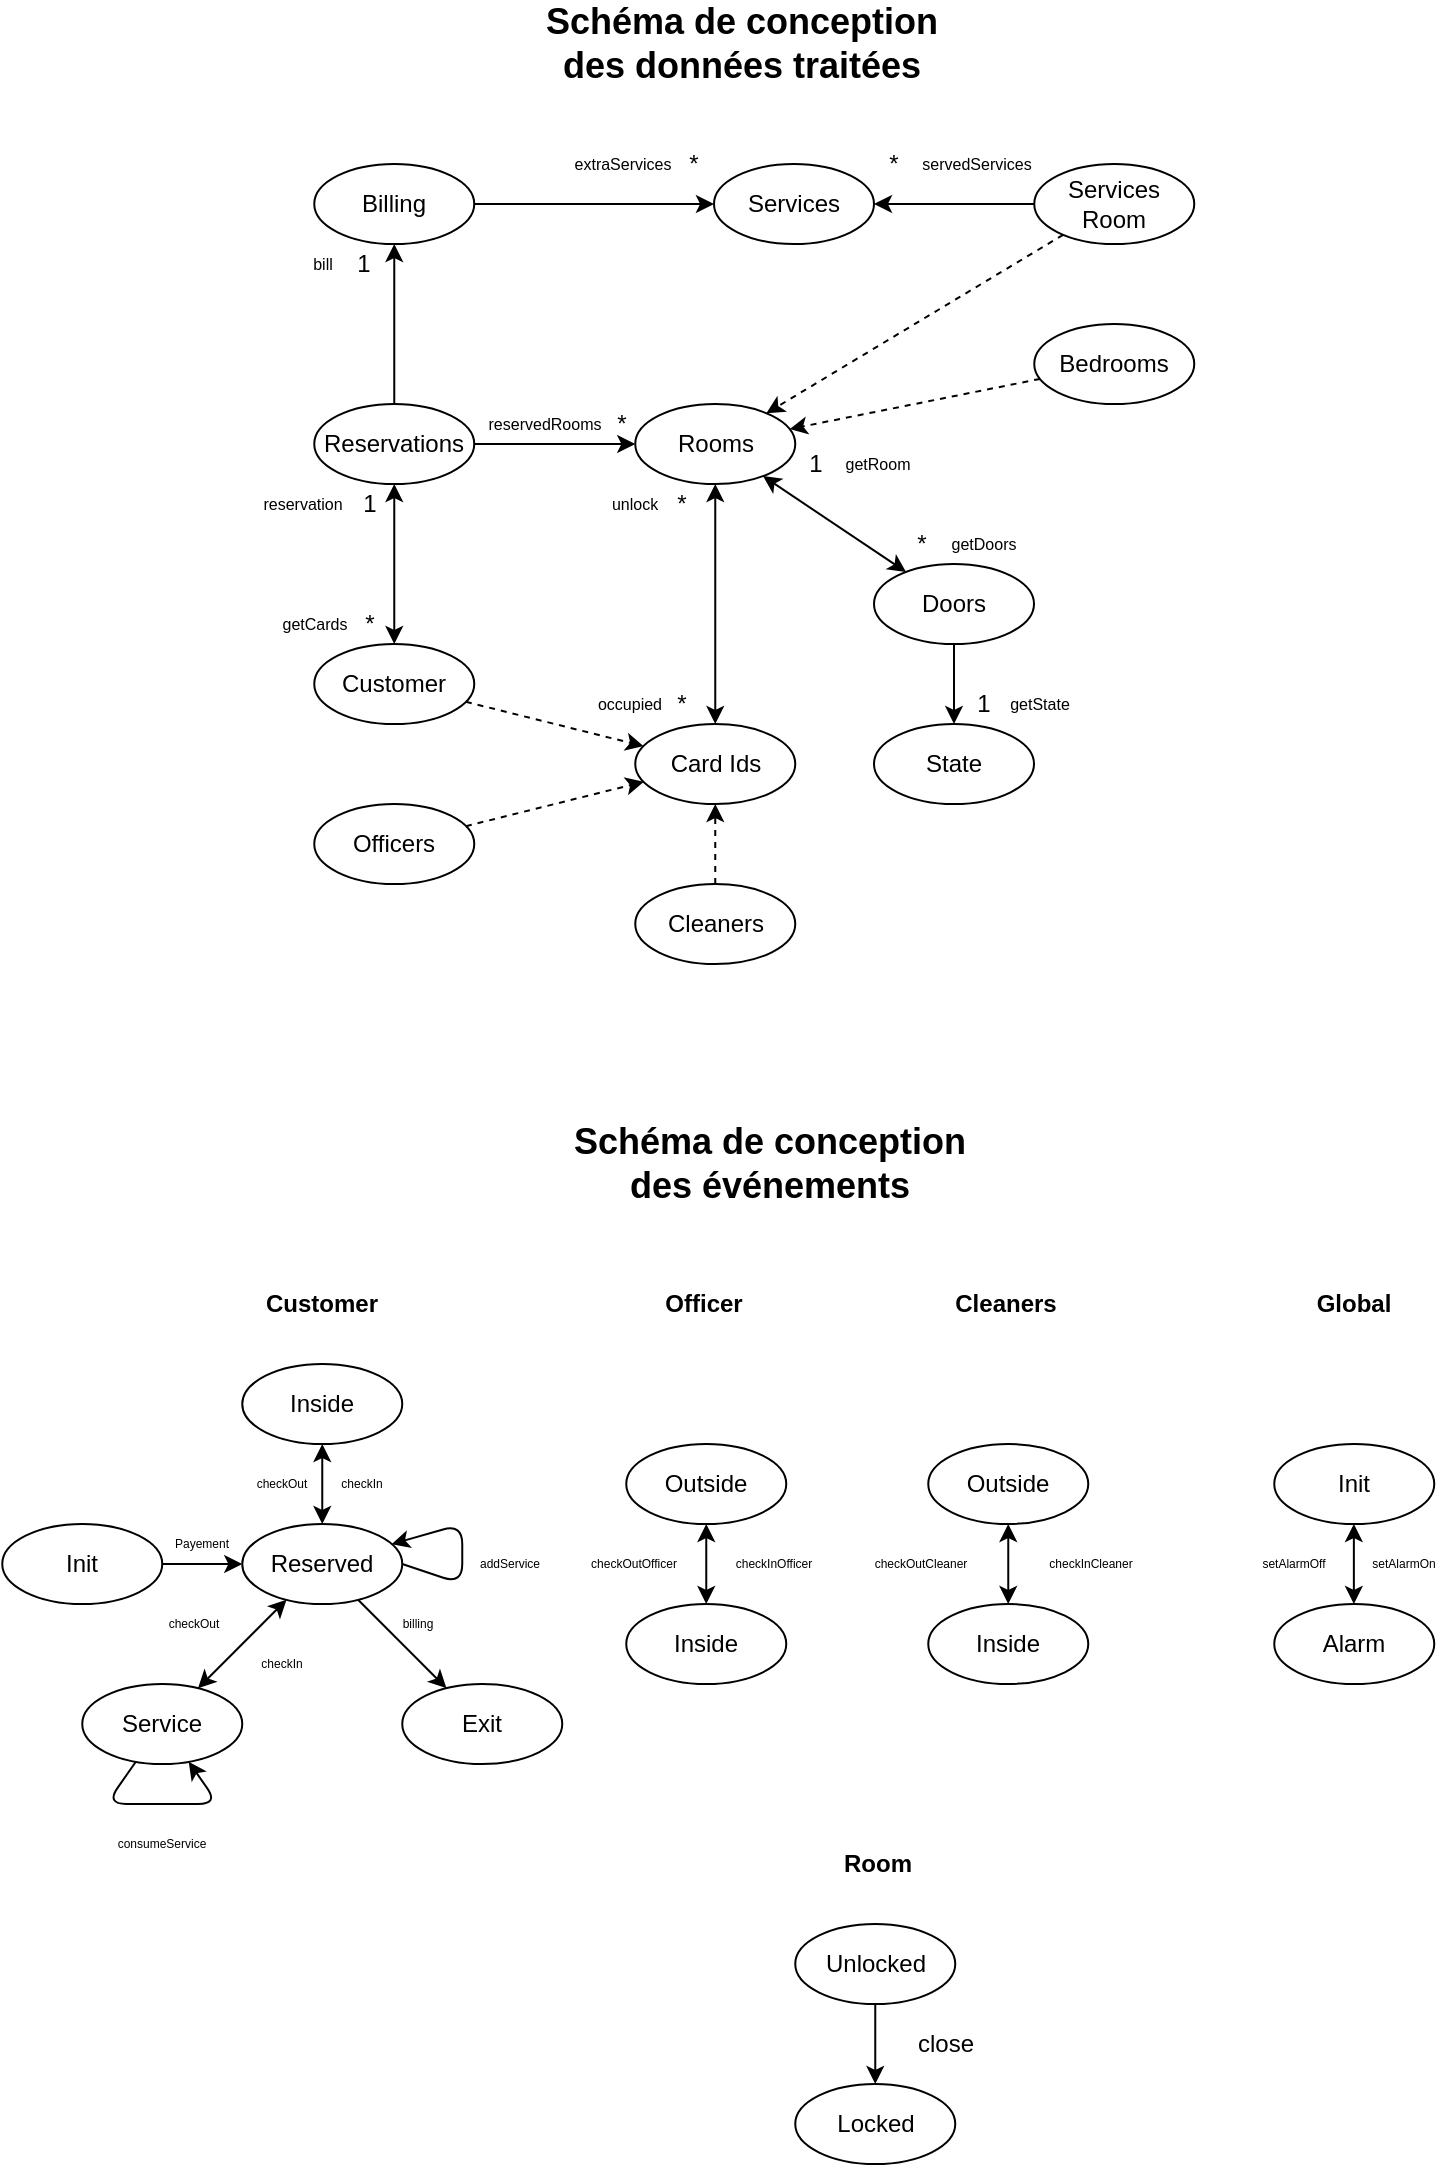 <mxfile version="13.7.9" type="device"><diagram id="mKZ3kIbZx4iA2IMD-GMo" name="Page-1"><mxGraphModel dx="981" dy="567" grid="0" gridSize="10" guides="1" tooltips="1" connect="1" arrows="1" fold="1" page="1" pageScale="1" pageWidth="827" pageHeight="1169" math="0" shadow="0"><root><mxCell id="0"/><mxCell id="1" parent="0"/><mxCell id="wAJNwWQqcgvi-j1PNpbh-5" value="Schéma de conception des données traitées" style="text;html=1;strokeColor=none;fillColor=none;align=center;verticalAlign=middle;whiteSpace=wrap;rounded=0;fontSize=18;fontStyle=1" parent="1" vertex="1"><mxGeometry x="304" y="50" width="220" height="20" as="geometry"/></mxCell><mxCell id="wAJNwWQqcgvi-j1PNpbh-41" value="Init" style="ellipse;whiteSpace=wrap;html=1;" parent="1" vertex="1"><mxGeometry x="44.13" y="800" width="80" height="40" as="geometry"/></mxCell><mxCell id="wAJNwWQqcgvi-j1PNpbh-49" value="Schéma de conception des événements" style="text;html=1;strokeColor=none;fillColor=none;align=center;verticalAlign=middle;whiteSpace=wrap;rounded=0;fontSize=18;fontStyle=1" parent="1" vertex="1"><mxGeometry x="318.13" y="610" width="220" height="20" as="geometry"/></mxCell><mxCell id="wAJNwWQqcgvi-j1PNpbh-52" value="Reserved" style="ellipse;whiteSpace=wrap;html=1;" parent="1" vertex="1"><mxGeometry x="164.13" y="800" width="80" height="40" as="geometry"/></mxCell><mxCell id="wAJNwWQqcgvi-j1PNpbh-53" value="" style="endArrow=classic;html=1;fontSize=18;" parent="1" source="wAJNwWQqcgvi-j1PNpbh-41" target="wAJNwWQqcgvi-j1PNpbh-52" edge="1"><mxGeometry width="50" height="50" relative="1" as="geometry"><mxPoint x="119.13" y="950" as="sourcePoint"/><mxPoint x="169.13" y="900" as="targetPoint"/></mxGeometry></mxCell><mxCell id="wAJNwWQqcgvi-j1PNpbh-54" value="&lt;font style=&quot;font-size: 6px;&quot;&gt;Payement&lt;/font&gt;" style="text;html=1;strokeColor=none;fillColor=none;align=center;verticalAlign=middle;whiteSpace=wrap;rounded=0;fontSize=6;" parent="1" vertex="1"><mxGeometry x="124.13" y="800" width="40" height="20" as="geometry"/></mxCell><mxCell id="wAJNwWQqcgvi-j1PNpbh-55" value="Inside" style="ellipse;whiteSpace=wrap;html=1;" parent="1" vertex="1"><mxGeometry x="164.13" y="720" width="80" height="40" as="geometry"/></mxCell><mxCell id="wAJNwWQqcgvi-j1PNpbh-56" value="" style="endArrow=classic;html=1;fontSize=18;startArrow=classic;startFill=1;" parent="1" source="wAJNwWQqcgvi-j1PNpbh-52" target="wAJNwWQqcgvi-j1PNpbh-55" edge="1"><mxGeometry width="50" height="50" relative="1" as="geometry"><mxPoint x="174.13" y="750" as="sourcePoint"/><mxPoint x="214.13" y="750" as="targetPoint"/></mxGeometry></mxCell><mxCell id="wAJNwWQqcgvi-j1PNpbh-57" value="&lt;font style=&quot;font-size: 6px;&quot;&gt;checkIn&lt;/font&gt;" style="text;html=1;strokeColor=none;fillColor=none;align=center;verticalAlign=middle;whiteSpace=wrap;rounded=0;fontSize=6;" parent="1" vertex="1"><mxGeometry x="204.13" y="770" width="40" height="20" as="geometry"/></mxCell><mxCell id="wAJNwWQqcgvi-j1PNpbh-61" value="&lt;font style=&quot;font-size: 6px;&quot;&gt;checkOut&lt;/font&gt;" style="text;html=1;strokeColor=none;fillColor=none;align=center;verticalAlign=middle;whiteSpace=wrap;rounded=0;fontSize=6;" parent="1" vertex="1"><mxGeometry x="164.13" y="770" width="40" height="20" as="geometry"/></mxCell><mxCell id="wAJNwWQqcgvi-j1PNpbh-64" value="Service" style="ellipse;whiteSpace=wrap;html=1;" parent="1" vertex="1"><mxGeometry x="84.13" y="880" width="80" height="40" as="geometry"/></mxCell><mxCell id="wAJNwWQqcgvi-j1PNpbh-65" value="" style="endArrow=classic;html=1;fontSize=18;startArrow=classic;startFill=1;" parent="1" source="wAJNwWQqcgvi-j1PNpbh-52" target="wAJNwWQqcgvi-j1PNpbh-64" edge="1"><mxGeometry width="50" height="50" relative="1" as="geometry"><mxPoint x="247.412" y="818.906" as="sourcePoint"/><mxPoint x="300.848" y="801.094" as="targetPoint"/></mxGeometry></mxCell><mxCell id="wAJNwWQqcgvi-j1PNpbh-66" value="&lt;font style=&quot;font-size: 6px&quot;&gt;checkIn&lt;/font&gt;" style="text;html=1;strokeColor=none;fillColor=none;align=center;verticalAlign=middle;whiteSpace=wrap;rounded=0;fontSize=6;" parent="1" vertex="1"><mxGeometry x="164.13" y="860" width="40" height="20" as="geometry"/></mxCell><mxCell id="wAJNwWQqcgvi-j1PNpbh-67" value="&lt;font style=&quot;font-size: 6px&quot;&gt;checkOut&lt;/font&gt;" style="text;html=1;strokeColor=none;fillColor=none;align=center;verticalAlign=middle;whiteSpace=wrap;rounded=0;fontSize=6;" parent="1" vertex="1"><mxGeometry x="116.13" y="840" width="48" height="20" as="geometry"/></mxCell><mxCell id="wAJNwWQqcgvi-j1PNpbh-68" value="" style="endArrow=classic;html=1;fontSize=18;" parent="1" source="wAJNwWQqcgvi-j1PNpbh-64" target="wAJNwWQqcgvi-j1PNpbh-64" edge="1"><mxGeometry width="50" height="50" relative="1" as="geometry"><mxPoint x="250.13" y="920" as="sourcePoint"/><mxPoint x="296.13" y="900" as="targetPoint"/><Array as="points"><mxPoint x="96.13" y="940"/><mxPoint x="152.13" y="940"/></Array></mxGeometry></mxCell><mxCell id="wAJNwWQqcgvi-j1PNpbh-69" value="&lt;font style=&quot;font-size: 6px;&quot;&gt;consumeService&lt;/font&gt;" style="text;html=1;strokeColor=none;fillColor=none;align=center;verticalAlign=middle;whiteSpace=wrap;rounded=0;fontSize=6;" parent="1" vertex="1"><mxGeometry x="100.13" y="950" width="48" height="20" as="geometry"/></mxCell><mxCell id="wAJNwWQqcgvi-j1PNpbh-70" value="Exit" style="ellipse;whiteSpace=wrap;html=1;" parent="1" vertex="1"><mxGeometry x="244.13" y="880" width="80" height="40" as="geometry"/></mxCell><mxCell id="wAJNwWQqcgvi-j1PNpbh-71" value="" style="endArrow=classic;html=1;fontSize=18;" parent="1" source="wAJNwWQqcgvi-j1PNpbh-52" target="wAJNwWQqcgvi-j1PNpbh-70" edge="1"><mxGeometry width="50" height="50" relative="1" as="geometry"><mxPoint x="231.1" y="847.635" as="sourcePoint"/><mxPoint x="188.13" y="880" as="targetPoint"/></mxGeometry></mxCell><mxCell id="wAJNwWQqcgvi-j1PNpbh-72" value="&lt;font style=&quot;font-size: 6px&quot;&gt;billing&lt;/font&gt;" style="text;html=1;strokeColor=none;fillColor=none;align=center;verticalAlign=middle;whiteSpace=wrap;rounded=0;fontSize=6;" parent="1" vertex="1"><mxGeometry x="242.13" y="840" width="20" height="20" as="geometry"/></mxCell><mxCell id="wAJNwWQqcgvi-j1PNpbh-73" value="" style="endArrow=classic;html=1;fontSize=18;exitX=1;exitY=0.5;exitDx=0;exitDy=0;" parent="1" source="wAJNwWQqcgvi-j1PNpbh-52" target="wAJNwWQqcgvi-j1PNpbh-52" edge="1"><mxGeometry width="50" height="50" relative="1" as="geometry"><mxPoint x="278.13" y="889.6" as="sourcePoint"/><mxPoint x="244.13" y="880" as="targetPoint"/><Array as="points"><mxPoint x="274.13" y="830"/><mxPoint x="274.13" y="800"/></Array></mxGeometry></mxCell><mxCell id="wAJNwWQqcgvi-j1PNpbh-74" value="addService" style="text;html=1;strokeColor=none;fillColor=none;align=center;verticalAlign=middle;whiteSpace=wrap;rounded=0;fontSize=6;" parent="1" vertex="1"><mxGeometry x="278.13" y="810" width="40" height="20" as="geometry"/></mxCell><mxCell id="wAJNwWQqcgvi-j1PNpbh-75" value="&lt;font style=&quot;font-size: 12px&quot;&gt;&lt;b&gt;Customer&lt;/b&gt;&lt;/font&gt;" style="text;html=1;strokeColor=none;fillColor=none;align=center;verticalAlign=middle;whiteSpace=wrap;rounded=0;fontSize=6;" parent="1" vertex="1"><mxGeometry x="164.13" y="680" width="80" height="20" as="geometry"/></mxCell><mxCell id="wAJNwWQqcgvi-j1PNpbh-76" value="&lt;font style=&quot;font-size: 12px&quot;&gt;&lt;b&gt;Officer&lt;/b&gt;&lt;/font&gt;" style="text;html=1;strokeColor=none;fillColor=none;align=center;verticalAlign=middle;whiteSpace=wrap;rounded=0;fontSize=6;" parent="1" vertex="1"><mxGeometry x="370.13" y="680" width="50" height="20" as="geometry"/></mxCell><mxCell id="wAJNwWQqcgvi-j1PNpbh-77" value="&lt;font style=&quot;font-size: 12px&quot;&gt;&lt;b&gt;Cleaners&lt;/b&gt;&lt;/font&gt;" style="text;html=1;strokeColor=none;fillColor=none;align=center;verticalAlign=middle;whiteSpace=wrap;rounded=0;fontSize=6;" parent="1" vertex="1"><mxGeometry x="506.13" y="680" width="80" height="20" as="geometry"/></mxCell><mxCell id="wAJNwWQqcgvi-j1PNpbh-78" value="&lt;font style=&quot;font-size: 12px&quot;&gt;&lt;b&gt;Global&lt;/b&gt;&lt;/font&gt;" style="text;html=1;strokeColor=none;fillColor=none;align=center;verticalAlign=middle;whiteSpace=wrap;rounded=0;fontSize=6;" parent="1" vertex="1"><mxGeometry x="680.13" y="680" width="80" height="20" as="geometry"/></mxCell><mxCell id="wAJNwWQqcgvi-j1PNpbh-79" value="Outside" style="ellipse;whiteSpace=wrap;html=1;" parent="1" vertex="1"><mxGeometry x="356.13" y="760" width="80" height="40" as="geometry"/></mxCell><mxCell id="wAJNwWQqcgvi-j1PNpbh-82" value="Inside" style="ellipse;whiteSpace=wrap;html=1;" parent="1" vertex="1"><mxGeometry x="356.13" y="840" width="80" height="40" as="geometry"/></mxCell><mxCell id="wAJNwWQqcgvi-j1PNpbh-83" value="" style="endArrow=classic;html=1;fontSize=18;startArrow=classic;startFill=1;" parent="1" source="wAJNwWQqcgvi-j1PNpbh-79" target="wAJNwWQqcgvi-j1PNpbh-82" edge="1"><mxGeometry width="50" height="50" relative="1" as="geometry"><mxPoint x="148.241" y="847.889" as="sourcePoint"/><mxPoint x="104.019" y="892.111" as="targetPoint"/></mxGeometry></mxCell><mxCell id="wAJNwWQqcgvi-j1PNpbh-84" value="&lt;font style=&quot;font-size: 6px&quot;&gt;checkInOfficer&lt;/font&gt;" style="text;html=1;strokeColor=none;fillColor=none;align=center;verticalAlign=middle;whiteSpace=wrap;rounded=0;fontSize=6;" parent="1" vertex="1"><mxGeometry x="410.13" y="810" width="40" height="20" as="geometry"/></mxCell><mxCell id="wAJNwWQqcgvi-j1PNpbh-85" value="&lt;font style=&quot;font-size: 6px&quot;&gt;checkOutOfficer&lt;/font&gt;" style="text;html=1;strokeColor=none;fillColor=none;align=center;verticalAlign=middle;whiteSpace=wrap;rounded=0;fontSize=6;" parent="1" vertex="1"><mxGeometry x="340.13" y="810" width="40" height="20" as="geometry"/></mxCell><mxCell id="wAJNwWQqcgvi-j1PNpbh-93" value="Outside" style="ellipse;whiteSpace=wrap;html=1;" parent="1" vertex="1"><mxGeometry x="507.13" y="760" width="80" height="40" as="geometry"/></mxCell><mxCell id="wAJNwWQqcgvi-j1PNpbh-94" value="Inside" style="ellipse;whiteSpace=wrap;html=1;" parent="1" vertex="1"><mxGeometry x="507.13" y="840" width="80" height="40" as="geometry"/></mxCell><mxCell id="wAJNwWQqcgvi-j1PNpbh-95" value="" style="endArrow=classic;html=1;fontSize=18;startArrow=classic;startFill=1;" parent="1" source="wAJNwWQqcgvi-j1PNpbh-93" target="wAJNwWQqcgvi-j1PNpbh-94" edge="1"><mxGeometry width="50" height="50" relative="1" as="geometry"><mxPoint x="299.241" y="847.889" as="sourcePoint"/><mxPoint x="255.019" y="892.111" as="targetPoint"/></mxGeometry></mxCell><mxCell id="wAJNwWQqcgvi-j1PNpbh-96" value="&lt;font style=&quot;font-size: 6px&quot;&gt;checkInCleaner&lt;/font&gt;" style="text;html=1;strokeColor=none;fillColor=none;align=center;verticalAlign=middle;whiteSpace=wrap;rounded=0;fontSize=6;" parent="1" vertex="1"><mxGeometry x="561.13" y="810" width="55" height="20" as="geometry"/></mxCell><mxCell id="wAJNwWQqcgvi-j1PNpbh-97" value="&lt;font style=&quot;font-size: 6px&quot;&gt;checkOutCleaner&lt;/font&gt;" style="text;html=1;strokeColor=none;fillColor=none;align=center;verticalAlign=middle;whiteSpace=wrap;rounded=0;fontSize=6;" parent="1" vertex="1"><mxGeometry x="476.13" y="810" width="55" height="20" as="geometry"/></mxCell><mxCell id="wAJNwWQqcgvi-j1PNpbh-98" value="Init" style="ellipse;whiteSpace=wrap;html=1;" parent="1" vertex="1"><mxGeometry x="680.13" y="760" width="80" height="40" as="geometry"/></mxCell><mxCell id="wAJNwWQqcgvi-j1PNpbh-101" value="" style="endArrow=classic;html=1;fontSize=18;startArrow=classic;startFill=1;" parent="1" edge="1"><mxGeometry width="50" height="50" relative="1" as="geometry"><mxPoint x="719.93" y="800" as="sourcePoint"/><mxPoint x="719.93" y="840" as="targetPoint"/></mxGeometry></mxCell><mxCell id="wAJNwWQqcgvi-j1PNpbh-102" value="Alarm" style="ellipse;whiteSpace=wrap;html=1;" parent="1" vertex="1"><mxGeometry x="680.13" y="840" width="80" height="40" as="geometry"/></mxCell><mxCell id="wAJNwWQqcgvi-j1PNpbh-103" value="&lt;font style=&quot;font-size: 6px&quot;&gt;setAlarmOff&lt;/font&gt;" style="text;html=1;strokeColor=none;fillColor=none;align=center;verticalAlign=middle;whiteSpace=wrap;rounded=0;fontSize=6;" parent="1" vertex="1"><mxGeometry x="670.13" y="810" width="40" height="20" as="geometry"/></mxCell><mxCell id="wAJNwWQqcgvi-j1PNpbh-104" value="&lt;font style=&quot;font-size: 6px&quot;&gt;setAlarmOn&lt;/font&gt;" style="text;html=1;strokeColor=none;fillColor=none;align=center;verticalAlign=middle;whiteSpace=wrap;rounded=0;fontSize=6;" parent="1" vertex="1"><mxGeometry x="730.13" y="810" width="30" height="20" as="geometry"/></mxCell><mxCell id="L7_stNVP262g_JaX8nao-1" value="&lt;span style=&quot;text-align: left&quot;&gt;Services Room&lt;/span&gt;" style="ellipse;whiteSpace=wrap;html=1;" parent="1" vertex="1"><mxGeometry x="560.13" y="120" width="80" height="40" as="geometry"/></mxCell><mxCell id="L7_stNVP262g_JaX8nao-2" value="Customer" style="ellipse;whiteSpace=wrap;html=1;" parent="1" vertex="1"><mxGeometry x="200.13" y="360" width="80" height="40" as="geometry"/></mxCell><mxCell id="L7_stNVP262g_JaX8nao-3" value="Officers" style="ellipse;whiteSpace=wrap;html=1;" parent="1" vertex="1"><mxGeometry x="200.13" y="440" width="80" height="40" as="geometry"/></mxCell><mxCell id="L7_stNVP262g_JaX8nao-4" value="Cleaners" style="ellipse;whiteSpace=wrap;html=1;" parent="1" vertex="1"><mxGeometry x="360.63" y="480" width="80" height="40" as="geometry"/></mxCell><mxCell id="L7_stNVP262g_JaX8nao-5" value="Card Ids" style="ellipse;whiteSpace=wrap;html=1;" parent="1" vertex="1"><mxGeometry x="360.63" y="400" width="80" height="40" as="geometry"/></mxCell><mxCell id="L7_stNVP262g_JaX8nao-6" value="&lt;span style=&quot;text-align: left&quot;&gt;Bedrooms&lt;/span&gt;" style="ellipse;whiteSpace=wrap;html=1;" parent="1" vertex="1"><mxGeometry x="560.13" y="200" width="80" height="40" as="geometry"/></mxCell><mxCell id="L7_stNVP262g_JaX8nao-7" value="&lt;span style=&quot;text-align: left&quot;&gt;Rooms&lt;/span&gt;" style="ellipse;whiteSpace=wrap;html=1;" parent="1" vertex="1"><mxGeometry x="360.63" y="240" width="80" height="40" as="geometry"/></mxCell><mxCell id="L7_stNVP262g_JaX8nao-8" value="" style="endArrow=classic;html=1;dashed=1;" parent="1" source="L7_stNVP262g_JaX8nao-3" target="L7_stNVP262g_JaX8nao-5" edge="1"><mxGeometry width="50" height="50" relative="1" as="geometry"><mxPoint x="322.75" y="490" as="sourcePoint"/><mxPoint x="372.75" y="440" as="targetPoint"/></mxGeometry></mxCell><mxCell id="L7_stNVP262g_JaX8nao-9" value="" style="endArrow=classic;html=1;dashed=1;" parent="1" source="L7_stNVP262g_JaX8nao-4" target="L7_stNVP262g_JaX8nao-5" edge="1"><mxGeometry width="50" height="50" relative="1" as="geometry"><mxPoint x="310.969" y="516.979" as="sourcePoint"/><mxPoint x="367.343" y="458.038" as="targetPoint"/></mxGeometry></mxCell><mxCell id="L7_stNVP262g_JaX8nao-10" value="" style="endArrow=classic;html=1;dashed=1;" parent="1" source="L7_stNVP262g_JaX8nao-2" target="L7_stNVP262g_JaX8nao-5" edge="1"><mxGeometry width="50" height="50" relative="1" as="geometry"><mxPoint x="272.804" y="515.064" as="sourcePoint"/><mxPoint x="263.873" y="459.939" as="targetPoint"/></mxGeometry></mxCell><mxCell id="L7_stNVP262g_JaX8nao-11" value="" style="endArrow=classic;html=1;dashed=1;" parent="1" source="L7_stNVP262g_JaX8nao-1" target="L7_stNVP262g_JaX8nao-7" edge="1"><mxGeometry width="50" height="50" relative="1" as="geometry"><mxPoint x="498.302" y="417.627" as="sourcePoint"/><mxPoint x="429.909" y="357.381" as="targetPoint"/></mxGeometry></mxCell><mxCell id="L7_stNVP262g_JaX8nao-12" value="" style="endArrow=classic;html=1;dashed=1;" parent="1" source="L7_stNVP262g_JaX8nao-6" target="L7_stNVP262g_JaX8nao-7" edge="1"><mxGeometry width="50" height="50" relative="1" as="geometry"><mxPoint x="654.338" y="410.664" as="sourcePoint"/><mxPoint x="681.783" y="359.321" as="targetPoint"/></mxGeometry></mxCell><mxCell id="L7_stNVP262g_JaX8nao-14" value="Reservations" style="ellipse;whiteSpace=wrap;html=1;" parent="1" vertex="1"><mxGeometry x="200.13" y="240" width="80" height="40" as="geometry"/></mxCell><mxCell id="L7_stNVP262g_JaX8nao-15" value="Billing" style="ellipse;whiteSpace=wrap;html=1;" parent="1" vertex="1"><mxGeometry x="200.13" y="120" width="80" height="40" as="geometry"/></mxCell><mxCell id="L7_stNVP262g_JaX8nao-17" value="" style="endArrow=classic;html=1;" parent="1" source="L7_stNVP262g_JaX8nao-14" target="L7_stNVP262g_JaX8nao-15" edge="1"><mxGeometry width="50" height="50" relative="1" as="geometry"><mxPoint x="73.75" y="280" as="sourcePoint"/><mxPoint x="73.75" y="240" as="targetPoint"/></mxGeometry></mxCell><mxCell id="L7_stNVP262g_JaX8nao-18" value="1" style="text;html=1;strokeColor=none;fillColor=none;align=center;verticalAlign=middle;whiteSpace=wrap;rounded=0;" parent="1" vertex="1"><mxGeometry x="215" y="160" width="20" height="20" as="geometry"/></mxCell><mxCell id="L7_stNVP262g_JaX8nao-19" value="bill" style="text;html=1;align=center;verticalAlign=middle;resizable=0;points=[];autosize=1;fontSize=8;" parent="1" vertex="1"><mxGeometry x="189.13" y="160" width="30" height="20" as="geometry"/></mxCell><mxCell id="L7_stNVP262g_JaX8nao-20" value="&lt;span style=&quot;text-align: left&quot;&gt;Services&lt;/span&gt;" style="ellipse;whiteSpace=wrap;html=1;" parent="1" vertex="1"><mxGeometry x="400" y="120" width="80" height="40" as="geometry"/></mxCell><mxCell id="L7_stNVP262g_JaX8nao-21" value="*" style="text;html=1;strokeColor=none;fillColor=none;align=center;verticalAlign=middle;whiteSpace=wrap;rounded=0;" parent="1" vertex="1"><mxGeometry x="480" y="110" width="20" height="20" as="geometry"/></mxCell><mxCell id="L7_stNVP262g_JaX8nao-22" style="rounded=0;orthogonalLoop=1;jettySize=auto;html=1;exitX=1;exitY=0.5;exitDx=0;exitDy=0;" parent="1" source="L7_stNVP262g_JaX8nao-15" target="L7_stNVP262g_JaX8nao-20" edge="1"><mxGeometry relative="1" as="geometry"><mxPoint x="317.25" y="150.0" as="sourcePoint"/><mxPoint x="363.25" y="150" as="targetPoint"/></mxGeometry></mxCell><mxCell id="L7_stNVP262g_JaX8nao-23" value="*" style="text;html=1;strokeColor=none;fillColor=none;align=center;verticalAlign=middle;whiteSpace=wrap;rounded=0;" parent="1" vertex="1"><mxGeometry x="380.13" y="110" width="20" height="20" as="geometry"/></mxCell><mxCell id="L7_stNVP262g_JaX8nao-24" value="extraServices" style="text;html=1;align=center;verticalAlign=middle;resizable=0;points=[];autosize=1;fontSize=8;" parent="1" vertex="1"><mxGeometry x="324.13" y="110" width="60" height="20" as="geometry"/></mxCell><mxCell id="L7_stNVP262g_JaX8nao-25" value="servedServices" style="text;html=1;align=center;verticalAlign=middle;resizable=0;points=[];autosize=1;fontSize=8;" parent="1" vertex="1"><mxGeometry x="496" y="110" width="70" height="20" as="geometry"/></mxCell><mxCell id="L7_stNVP262g_JaX8nao-26" style="rounded=0;orthogonalLoop=1;jettySize=auto;html=1;" parent="1" source="L7_stNVP262g_JaX8nao-1" target="L7_stNVP262g_JaX8nao-20" edge="1"><mxGeometry relative="1" as="geometry"><mxPoint x="572.62" y="240" as="sourcePoint"/><mxPoint x="572.62" y="170.0" as="targetPoint"/></mxGeometry></mxCell><mxCell id="L7_stNVP262g_JaX8nao-31" value="" style="endArrow=classic;html=1;startArrow=classic;startFill=1;" parent="1" source="L7_stNVP262g_JaX8nao-14" target="L7_stNVP262g_JaX8nao-2" edge="1"><mxGeometry width="50" height="50" relative="1" as="geometry"><mxPoint x="28.75" y="250.0" as="sourcePoint"/><mxPoint x="28.75" y="330.0" as="targetPoint"/></mxGeometry></mxCell><mxCell id="L7_stNVP262g_JaX8nao-32" value="*" style="text;html=1;strokeColor=none;fillColor=none;align=center;verticalAlign=middle;whiteSpace=wrap;rounded=0;" parent="1" vertex="1"><mxGeometry x="218.13" y="340" width="20" height="20" as="geometry"/></mxCell><mxCell id="L7_stNVP262g_JaX8nao-33" value="1" style="text;html=1;strokeColor=none;fillColor=none;align=center;verticalAlign=middle;whiteSpace=wrap;rounded=0;" parent="1" vertex="1"><mxGeometry x="218.13" y="280" width="20" height="20" as="geometry"/></mxCell><mxCell id="L7_stNVP262g_JaX8nao-34" value="reservation" style="text;html=1;align=center;verticalAlign=middle;resizable=0;points=[];autosize=1;fontSize=8;" parent="1" vertex="1"><mxGeometry x="164.13" y="280" width="60" height="20" as="geometry"/></mxCell><mxCell id="L7_stNVP262g_JaX8nao-35" value="getCards" style="text;html=1;align=center;verticalAlign=middle;resizable=0;points=[];autosize=1;fontSize=8;" parent="1" vertex="1"><mxGeometry x="175" y="340" width="50" height="20" as="geometry"/></mxCell><mxCell id="L7_stNVP262g_JaX8nao-38" value="" style="endArrow=classic;html=1;startArrow=classic;startFill=1;" parent="1" source="L7_stNVP262g_JaX8nao-5" target="L7_stNVP262g_JaX8nao-7" edge="1"><mxGeometry width="50" height="50" relative="1" as="geometry"><mxPoint x="532.62" y="575.0" as="sourcePoint"/><mxPoint x="676.62" y="575.0" as="targetPoint"/></mxGeometry></mxCell><mxCell id="L7_stNVP262g_JaX8nao-40" value="unlock" style="text;html=1;strokeColor=none;fillColor=none;align=center;verticalAlign=middle;whiteSpace=wrap;rounded=0;fontSize=8;" parent="1" vertex="1"><mxGeometry x="342.7" y="280" width="34.87" height="20" as="geometry"/></mxCell><mxCell id="L7_stNVP262g_JaX8nao-41" value="occupied" style="text;html=1;strokeColor=none;fillColor=none;align=center;verticalAlign=middle;whiteSpace=wrap;rounded=0;fontSize=8;" parent="1" vertex="1"><mxGeometry x="340.13" y="380" width="35.87" height="20" as="geometry"/></mxCell><mxCell id="L7_stNVP262g_JaX8nao-42" value="*" style="text;html=1;strokeColor=none;fillColor=none;align=center;verticalAlign=middle;whiteSpace=wrap;rounded=0;" parent="1" vertex="1"><mxGeometry x="374.13" y="380" width="20" height="20" as="geometry"/></mxCell><mxCell id="Lv4q73CTJthylkNsShpD-2" value="getState" style="text;html=1;strokeColor=none;fillColor=none;align=center;verticalAlign=middle;whiteSpace=wrap;rounded=0;fontSize=8;" vertex="1" parent="1"><mxGeometry x="538.13" y="380" width="50" height="20" as="geometry"/></mxCell><mxCell id="Lv4q73CTJthylkNsShpD-3" style="rounded=0;orthogonalLoop=1;jettySize=auto;html=1;" edge="1" parent="1" source="Lv4q73CTJthylkNsShpD-20" target="Lv4q73CTJthylkNsShpD-4"><mxGeometry relative="1" as="geometry"><mxPoint x="708.05" y="390" as="sourcePoint"/><mxPoint x="805.92" y="390" as="targetPoint"/></mxGeometry></mxCell><mxCell id="Lv4q73CTJthylkNsShpD-4" value="&lt;span style=&quot;text-align: left&quot;&gt;State&lt;/span&gt;" style="ellipse;whiteSpace=wrap;html=1;" vertex="1" parent="1"><mxGeometry x="480" y="400" width="80" height="40" as="geometry"/></mxCell><mxCell id="Lv4q73CTJthylkNsShpD-5" value="1" style="text;html=1;strokeColor=none;fillColor=none;align=center;verticalAlign=middle;whiteSpace=wrap;rounded=0;" vertex="1" parent="1"><mxGeometry x="525.06" y="380" width="20" height="20" as="geometry"/></mxCell><mxCell id="Lv4q73CTJthylkNsShpD-6" value="&lt;font style=&quot;font-size: 12px&quot;&gt;&lt;b&gt;Room&lt;/b&gt;&lt;/font&gt;" style="text;html=1;strokeColor=none;fillColor=none;align=center;verticalAlign=middle;whiteSpace=wrap;rounded=0;fontSize=6;" vertex="1" parent="1"><mxGeometry x="457.13" y="960" width="50" height="20" as="geometry"/></mxCell><mxCell id="Lv4q73CTJthylkNsShpD-8" value="Locked" style="ellipse;whiteSpace=wrap;html=1;" vertex="1" parent="1"><mxGeometry x="440.63" y="1080" width="80" height="40" as="geometry"/></mxCell><mxCell id="Lv4q73CTJthylkNsShpD-13" value="Unlocked" style="ellipse;whiteSpace=wrap;html=1;" vertex="1" parent="1"><mxGeometry x="440.63" y="1000" width="80" height="40" as="geometry"/></mxCell><mxCell id="Lv4q73CTJthylkNsShpD-14" value="" style="endArrow=classic;html=1;fontSize=18;startArrow=none;startFill=0;" edge="1" parent="1" source="Lv4q73CTJthylkNsShpD-13" target="Lv4q73CTJthylkNsShpD-8"><mxGeometry width="50" height="50" relative="1" as="geometry"><mxPoint x="481.63" y="1060" as="sourcePoint"/><mxPoint x="481.63" y="1100" as="targetPoint"/></mxGeometry></mxCell><mxCell id="Lv4q73CTJthylkNsShpD-16" value="close" style="text;html=1;strokeColor=none;fillColor=none;align=center;verticalAlign=middle;whiteSpace=wrap;rounded=0;" vertex="1" parent="1"><mxGeometry x="496" y="1050" width="40" height="20" as="geometry"/></mxCell><mxCell id="Lv4q73CTJthylkNsShpD-20" value="&lt;span style=&quot;text-align: left&quot;&gt;Doors&lt;/span&gt;" style="ellipse;whiteSpace=wrap;html=1;" vertex="1" parent="1"><mxGeometry x="480" y="320" width="80" height="40" as="geometry"/></mxCell><mxCell id="Lv4q73CTJthylkNsShpD-21" value="" style="endArrow=classic;html=1;startArrow=classic;startFill=1;" edge="1" parent="1" source="Lv4q73CTJthylkNsShpD-20" target="L7_stNVP262g_JaX8nao-7"><mxGeometry width="50" height="50" relative="1" as="geometry"><mxPoint x="542.62" y="400" as="sourcePoint"/><mxPoint x="624.12" y="400" as="targetPoint"/><Array as="points"/></mxGeometry></mxCell><mxCell id="Lv4q73CTJthylkNsShpD-22" value="*" style="text;html=1;strokeColor=none;fillColor=none;align=center;verticalAlign=middle;whiteSpace=wrap;rounded=0;" vertex="1" parent="1"><mxGeometry x="493.63" y="300" width="20" height="20" as="geometry"/></mxCell><mxCell id="Lv4q73CTJthylkNsShpD-23" value="1" style="text;html=1;strokeColor=none;fillColor=none;align=center;verticalAlign=middle;whiteSpace=wrap;rounded=0;" vertex="1" parent="1"><mxGeometry x="440.63" y="260" width="20" height="20" as="geometry"/></mxCell><mxCell id="Lv4q73CTJthylkNsShpD-24" value="getDoors" style="text;html=1;strokeColor=none;fillColor=none;align=center;verticalAlign=middle;whiteSpace=wrap;rounded=0;fontSize=8;" vertex="1" parent="1"><mxGeometry x="510.13" y="300" width="49.87" height="20" as="geometry"/></mxCell><mxCell id="Lv4q73CTJthylkNsShpD-25" value="getRoom" style="text;html=1;strokeColor=none;fillColor=none;align=center;verticalAlign=middle;whiteSpace=wrap;rounded=0;fontSize=8;" vertex="1" parent="1"><mxGeometry x="457.26" y="260" width="49.87" height="20" as="geometry"/></mxCell><mxCell id="Lv4q73CTJthylkNsShpD-30" value="*" style="text;html=1;strokeColor=none;fillColor=none;align=center;verticalAlign=middle;whiteSpace=wrap;rounded=0;" vertex="1" parent="1"><mxGeometry x="374.13" y="280" width="20" height="20" as="geometry"/></mxCell><mxCell id="Lv4q73CTJthylkNsShpD-37" value="" style="endArrow=classic;html=1;" edge="1" parent="1" source="L7_stNVP262g_JaX8nao-14" target="L7_stNVP262g_JaX8nao-7"><mxGeometry width="50" height="50" relative="1" as="geometry"><mxPoint x="250.13" y="250" as="sourcePoint"/><mxPoint x="250.13" y="170" as="targetPoint"/></mxGeometry></mxCell><mxCell id="Lv4q73CTJthylkNsShpD-38" value="reservedRooms" style="text;html=1;align=center;verticalAlign=middle;resizable=0;points=[];autosize=1;fontSize=8;" vertex="1" parent="1"><mxGeometry x="280.13" y="240" width="70" height="20" as="geometry"/></mxCell><mxCell id="Lv4q73CTJthylkNsShpD-39" value="*" style="text;html=1;strokeColor=none;fillColor=none;align=center;verticalAlign=middle;whiteSpace=wrap;rounded=0;" vertex="1" parent="1"><mxGeometry x="344.13" y="240" width="20" height="20" as="geometry"/></mxCell></root></mxGraphModel></diagram></mxfile>